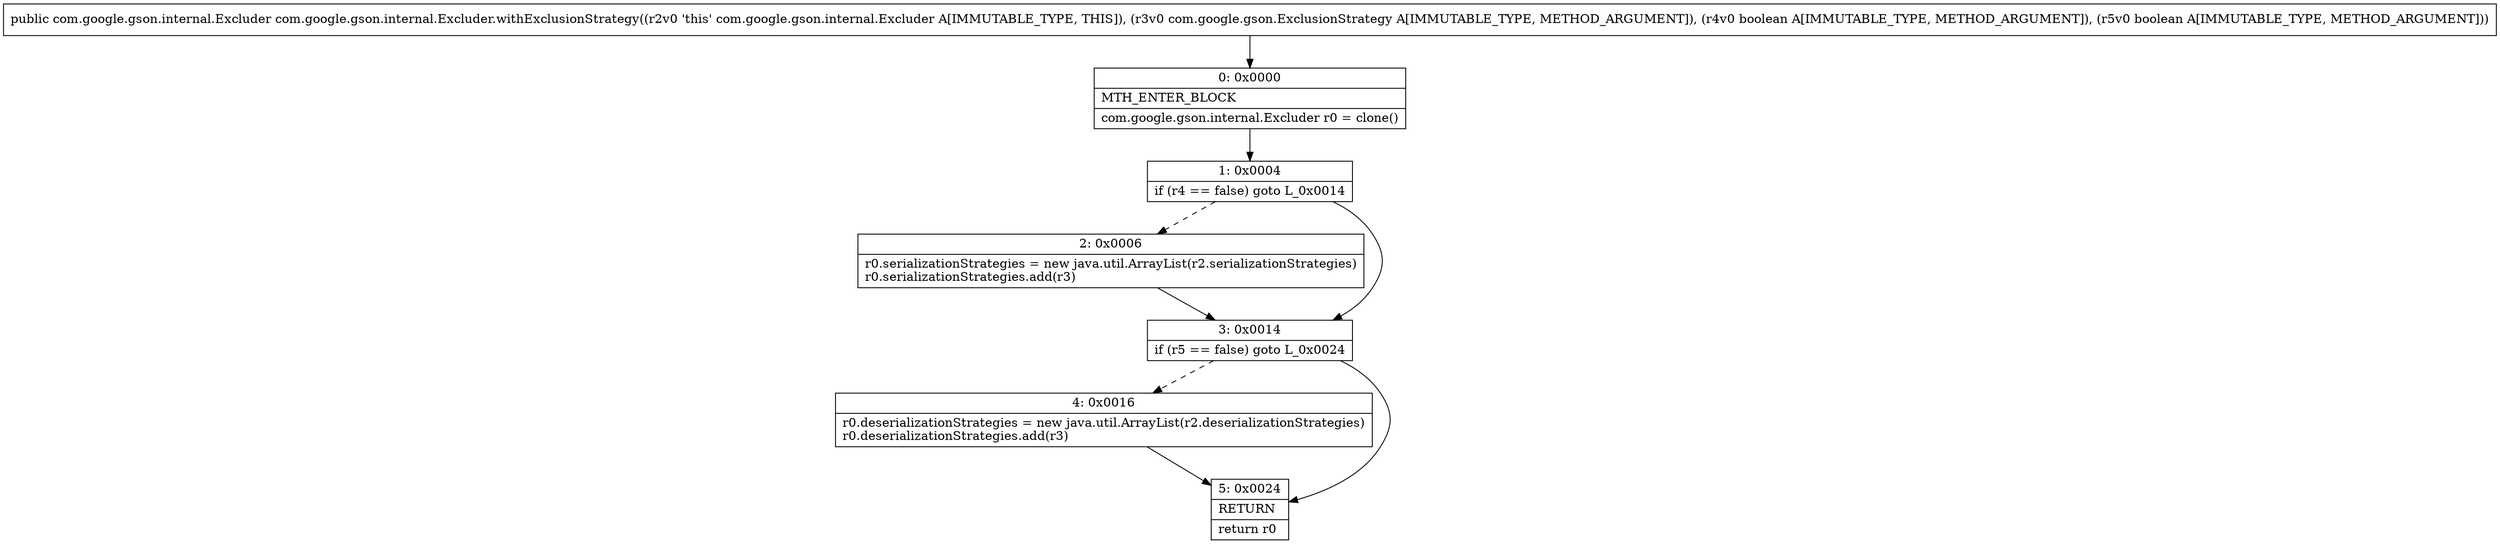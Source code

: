 digraph "CFG forcom.google.gson.internal.Excluder.withExclusionStrategy(Lcom\/google\/gson\/ExclusionStrategy;ZZ)Lcom\/google\/gson\/internal\/Excluder;" {
Node_0 [shape=record,label="{0\:\ 0x0000|MTH_ENTER_BLOCK\l|com.google.gson.internal.Excluder r0 = clone()\l}"];
Node_1 [shape=record,label="{1\:\ 0x0004|if (r4 == false) goto L_0x0014\l}"];
Node_2 [shape=record,label="{2\:\ 0x0006|r0.serializationStrategies = new java.util.ArrayList(r2.serializationStrategies)\lr0.serializationStrategies.add(r3)\l}"];
Node_3 [shape=record,label="{3\:\ 0x0014|if (r5 == false) goto L_0x0024\l}"];
Node_4 [shape=record,label="{4\:\ 0x0016|r0.deserializationStrategies = new java.util.ArrayList(r2.deserializationStrategies)\lr0.deserializationStrategies.add(r3)\l}"];
Node_5 [shape=record,label="{5\:\ 0x0024|RETURN\l|return r0\l}"];
MethodNode[shape=record,label="{public com.google.gson.internal.Excluder com.google.gson.internal.Excluder.withExclusionStrategy((r2v0 'this' com.google.gson.internal.Excluder A[IMMUTABLE_TYPE, THIS]), (r3v0 com.google.gson.ExclusionStrategy A[IMMUTABLE_TYPE, METHOD_ARGUMENT]), (r4v0 boolean A[IMMUTABLE_TYPE, METHOD_ARGUMENT]), (r5v0 boolean A[IMMUTABLE_TYPE, METHOD_ARGUMENT])) }"];
MethodNode -> Node_0;
Node_0 -> Node_1;
Node_1 -> Node_2[style=dashed];
Node_1 -> Node_3;
Node_2 -> Node_3;
Node_3 -> Node_4[style=dashed];
Node_3 -> Node_5;
Node_4 -> Node_5;
}

